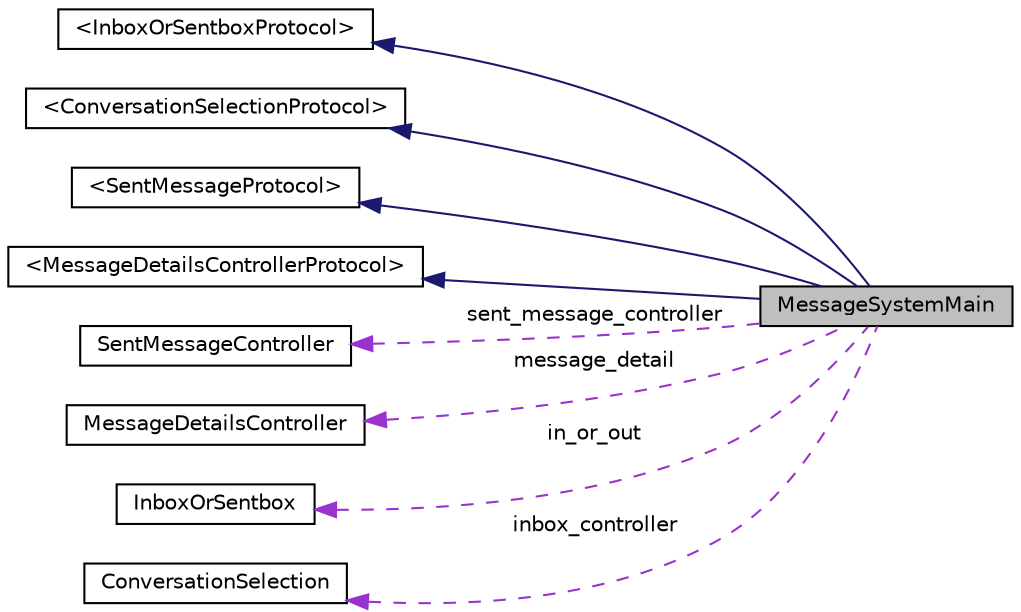 digraph G
{
  edge [fontname="Helvetica",fontsize="10",labelfontname="Helvetica",labelfontsize="10"];
  node [fontname="Helvetica",fontsize="10",shape=record];
  rankdir="LR";
  Node1 [label="MessageSystemMain",height=0.2,width=0.4,color="black", fillcolor="grey75", style="filled" fontcolor="black"];
  Node2 -> Node1 [dir="back",color="midnightblue",fontsize="10",style="solid",fontname="Helvetica"];
  Node2 [label="\<InboxOrSentboxProtocol\>",height=0.2,width=0.4,color="black", fillcolor="white", style="filled",URL="$protocol_inbox_or_sentbox_protocol-p.html"];
  Node3 -> Node1 [dir="back",color="midnightblue",fontsize="10",style="solid",fontname="Helvetica"];
  Node3 [label="\<ConversationSelectionProtocol\>",height=0.2,width=0.4,color="black", fillcolor="white", style="filled",URL="$protocol_conversation_selection_protocol-p.html"];
  Node4 -> Node1 [dir="back",color="midnightblue",fontsize="10",style="solid",fontname="Helvetica"];
  Node4 [label="\<SentMessageProtocol\>",height=0.2,width=0.4,color="black", fillcolor="white", style="filled",URL="$protocol_sent_message_protocol-p.html"];
  Node5 -> Node1 [dir="back",color="midnightblue",fontsize="10",style="solid",fontname="Helvetica"];
  Node5 [label="\<MessageDetailsControllerProtocol\>",height=0.2,width=0.4,color="black", fillcolor="white", style="filled",URL="$protocol_message_details_controller_protocol-p.html"];
  Node6 -> Node1 [dir="back",color="darkorchid3",fontsize="10",style="dashed",label=" sent_message_controller" ,fontname="Helvetica"];
  Node6 [label="SentMessageController",height=0.2,width=0.4,color="black", fillcolor="white", style="filled",URL="$interface_sent_message_controller.html"];
  Node7 -> Node1 [dir="back",color="darkorchid3",fontsize="10",style="dashed",label=" message_detail" ,fontname="Helvetica"];
  Node7 [label="MessageDetailsController",height=0.2,width=0.4,color="black", fillcolor="white", style="filled",URL="$interface_message_details_controller.html"];
  Node8 -> Node1 [dir="back",color="darkorchid3",fontsize="10",style="dashed",label=" in_or_out" ,fontname="Helvetica"];
  Node8 [label="InboxOrSentbox",height=0.2,width=0.4,color="black", fillcolor="white", style="filled",URL="$interface_inbox_or_sentbox.html"];
  Node9 -> Node1 [dir="back",color="darkorchid3",fontsize="10",style="dashed",label=" inbox_controller" ,fontname="Helvetica"];
  Node9 [label="ConversationSelection",height=0.2,width=0.4,color="black", fillcolor="white", style="filled",URL="$interface_conversation_selection.html"];
}
